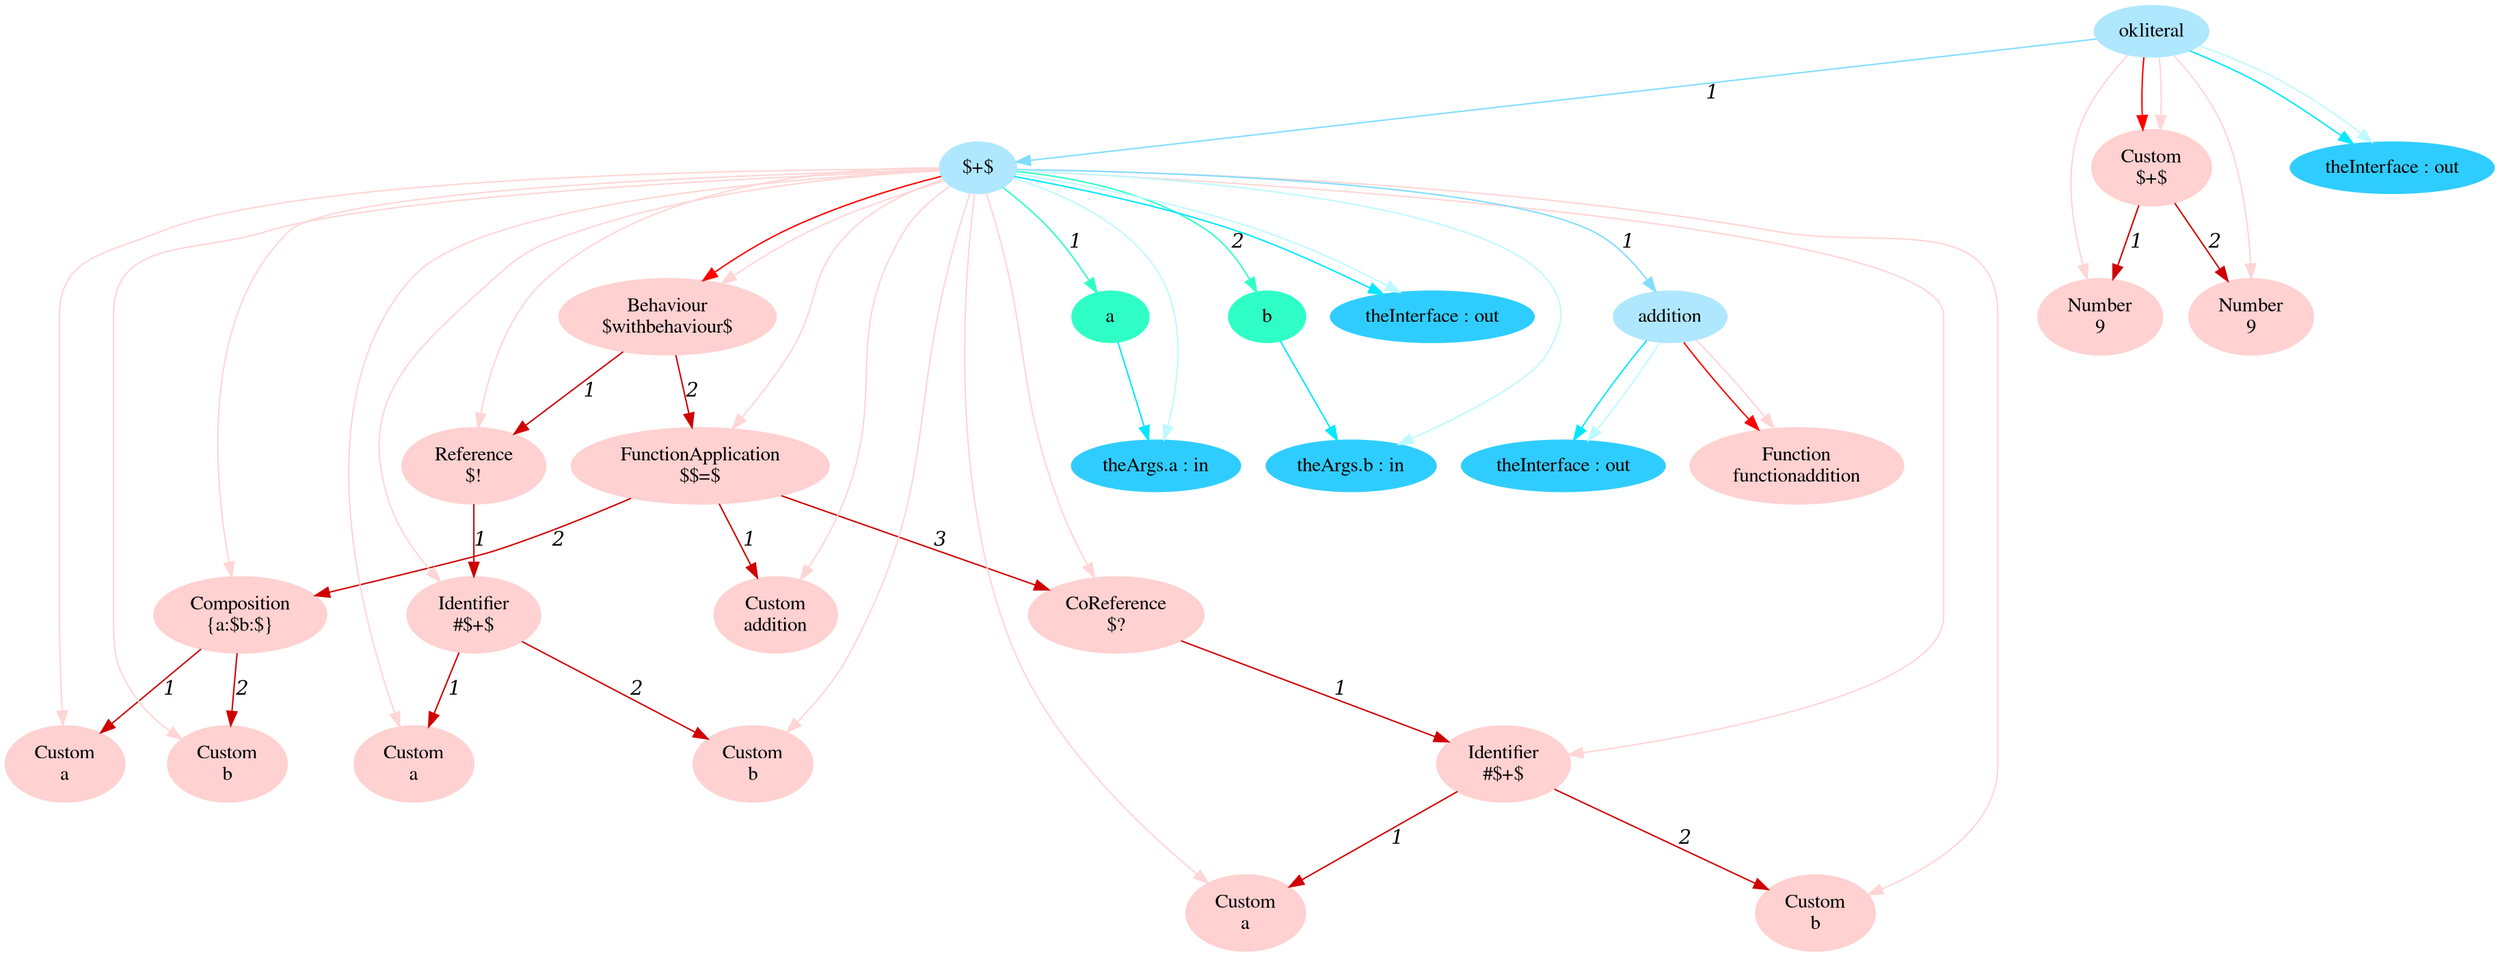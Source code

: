 digraph g{node_5028 [shape="ellipse", style="filled", color="#ffd1d1", fontname="Times", label="Function
functionaddition" ]
node_5045 [shape="ellipse", style="filled", color="#ffd1d1", fontname="Times", label="Behaviour
$withbehaviour$" ]
node_5047 [shape="ellipse", style="filled", color="#ffd1d1", fontname="Times", label="Reference
$!" ]
node_5049 [shape="ellipse", style="filled", color="#ffd1d1", fontname="Times", label="Identifier
#$+$" ]
node_5051 [shape="ellipse", style="filled", color="#ffd1d1", fontname="Times", label="Custom
a" ]
node_5053 [shape="ellipse", style="filled", color="#ffd1d1", fontname="Times", label="Custom
b" ]
node_5058 [shape="ellipse", style="filled", color="#ffd1d1", fontname="Times", label="FunctionApplication
$$=$" ]
node_5060 [shape="ellipse", style="filled", color="#ffd1d1", fontname="Times", label="Custom
addition" ]
node_5062 [shape="ellipse", style="filled", color="#ffd1d1", fontname="Times", label="Composition
{a:$b:$}" ]
node_5064 [shape="ellipse", style="filled", color="#ffd1d1", fontname="Times", label="Custom
a" ]
node_5066 [shape="ellipse", style="filled", color="#ffd1d1", fontname="Times", label="Custom
b" ]
node_5070 [shape="ellipse", style="filled", color="#ffd1d1", fontname="Times", label="CoReference
$?" ]
node_5072 [shape="ellipse", style="filled", color="#ffd1d1", fontname="Times", label="Identifier
#$+$" ]
node_5074 [shape="ellipse", style="filled", color="#ffd1d1", fontname="Times", label="Custom
a" ]
node_5076 [shape="ellipse", style="filled", color="#ffd1d1", fontname="Times", label="Custom
b" ]
node_5091 [shape="ellipse", style="filled", color="#ffd1d1", fontname="Times", label="Custom
$+$" ]
node_5093 [shape="ellipse", style="filled", color="#ffd1d1", fontname="Times", label="Number
9" ]
node_5095 [shape="ellipse", style="filled", color="#ffd1d1", fontname="Times", label="Number
9" ]
node_5022 [shape="ellipse", style="filled", color="#afe7ff", fontname="Times", label="okliteral" ]
node_5023 [shape="ellipse", style="filled", color="#afe7ff", fontname="Times", label="$+$" ]
node_5024 [shape="ellipse", style="filled", color="#afe7ff", fontname="Times", label="addition" ]
node_5032 [shape="ellipse", style="filled", color="#2fffc7", fontname="Times", label="a" ]
node_5036 [shape="ellipse", style="filled", color="#2fffc7", fontname="Times", label="b" ]
node_5025 [shape="ellipse", style="filled", color="#2fcdff", fontname="Times", label="theInterface : out" ]
node_5033 [shape="ellipse", style="filled", color="#2fcdff", fontname="Times", label="theArgs.a : in" ]
node_5037 [shape="ellipse", style="filled", color="#2fcdff", fontname="Times", label="theArgs.b : in" ]
node_5042 [shape="ellipse", style="filled", color="#2fcdff", fontname="Times", label="theInterface : out" ]
node_5088 [shape="ellipse", style="filled", color="#2fcdff", fontname="Times", label="theInterface : out" ]
node_5049 -> node_5051 [dir=forward, arrowHead=normal, fontname="Times-Italic", arrowsize=1, color="#d00000", label="1",  headlabel="", taillabel="" ]
node_5049 -> node_5053 [dir=forward, arrowHead=normal, fontname="Times-Italic", arrowsize=1, color="#d00000", label="2",  headlabel="", taillabel="" ]
node_5047 -> node_5049 [dir=forward, arrowHead=normal, fontname="Times-Italic", arrowsize=1, color="#d00000", label="1",  headlabel="", taillabel="" ]
node_5062 -> node_5064 [dir=forward, arrowHead=normal, fontname="Times-Italic", arrowsize=1, color="#d00000", label="1",  headlabel="", taillabel="" ]
node_5062 -> node_5066 [dir=forward, arrowHead=normal, fontname="Times-Italic", arrowsize=1, color="#d00000", label="2",  headlabel="", taillabel="" ]
node_5072 -> node_5074 [dir=forward, arrowHead=normal, fontname="Times-Italic", arrowsize=1, color="#d00000", label="1",  headlabel="", taillabel="" ]
node_5072 -> node_5076 [dir=forward, arrowHead=normal, fontname="Times-Italic", arrowsize=1, color="#d00000", label="2",  headlabel="", taillabel="" ]
node_5070 -> node_5072 [dir=forward, arrowHead=normal, fontname="Times-Italic", arrowsize=1, color="#d00000", label="1",  headlabel="", taillabel="" ]
node_5058 -> node_5060 [dir=forward, arrowHead=normal, fontname="Times-Italic", arrowsize=1, color="#d00000", label="1",  headlabel="", taillabel="" ]
node_5058 -> node_5062 [dir=forward, arrowHead=normal, fontname="Times-Italic", arrowsize=1, color="#d00000", label="2",  headlabel="", taillabel="" ]
node_5058 -> node_5070 [dir=forward, arrowHead=normal, fontname="Times-Italic", arrowsize=1, color="#d00000", label="3",  headlabel="", taillabel="" ]
node_5045 -> node_5047 [dir=forward, arrowHead=normal, fontname="Times-Italic", arrowsize=1, color="#d00000", label="1",  headlabel="", taillabel="" ]
node_5045 -> node_5058 [dir=forward, arrowHead=normal, fontname="Times-Italic", arrowsize=1, color="#d00000", label="2",  headlabel="", taillabel="" ]
node_5091 -> node_5093 [dir=forward, arrowHead=normal, fontname="Times-Italic", arrowsize=1, color="#d00000", label="1",  headlabel="", taillabel="" ]
node_5091 -> node_5095 [dir=forward, arrowHead=normal, fontname="Times-Italic", arrowsize=1, color="#d00000", label="2",  headlabel="", taillabel="" ]
node_5024 -> node_5028 [dir=forward, arrowHead=normal, fontname="Times-Italic", arrowsize=1, color="#ff0000", label="",  headlabel="", taillabel="" ]
node_5023 -> node_5045 [dir=forward, arrowHead=normal, fontname="Times-Italic", arrowsize=1, color="#ff0000", label="",  headlabel="", taillabel="" ]
node_5022 -> node_5091 [dir=forward, arrowHead=normal, fontname="Times-Italic", arrowsize=1, color="#ff0000", label="",  headlabel="", taillabel="" ]
node_5024 -> node_5028 [dir=forward, arrowHead=normal, fontname="Times-Italic", arrowsize=1, color="#ffd5d5", label="",  headlabel="", taillabel="" ]
node_5023 -> node_5045 [dir=forward, arrowHead=normal, fontname="Times-Italic", arrowsize=1, color="#ffd5d5", label="",  headlabel="", taillabel="" ]
node_5023 -> node_5047 [dir=forward, arrowHead=normal, fontname="Times-Italic", arrowsize=1, color="#ffd5d5", label="",  headlabel="", taillabel="" ]
node_5023 -> node_5049 [dir=forward, arrowHead=normal, fontname="Times-Italic", arrowsize=1, color="#ffd5d5", label="",  headlabel="", taillabel="" ]
node_5023 -> node_5051 [dir=forward, arrowHead=normal, fontname="Times-Italic", arrowsize=1, color="#ffd5d5", label="",  headlabel="", taillabel="" ]
node_5023 -> node_5053 [dir=forward, arrowHead=normal, fontname="Times-Italic", arrowsize=1, color="#ffd5d5", label="",  headlabel="", taillabel="" ]
node_5023 -> node_5058 [dir=forward, arrowHead=normal, fontname="Times-Italic", arrowsize=1, color="#ffd5d5", label="",  headlabel="", taillabel="" ]
node_5023 -> node_5060 [dir=forward, arrowHead=normal, fontname="Times-Italic", arrowsize=1, color="#ffd5d5", label="",  headlabel="", taillabel="" ]
node_5023 -> node_5062 [dir=forward, arrowHead=normal, fontname="Times-Italic", arrowsize=1, color="#ffd5d5", label="",  headlabel="", taillabel="" ]
node_5023 -> node_5064 [dir=forward, arrowHead=normal, fontname="Times-Italic", arrowsize=1, color="#ffd5d5", label="",  headlabel="", taillabel="" ]
node_5023 -> node_5066 [dir=forward, arrowHead=normal, fontname="Times-Italic", arrowsize=1, color="#ffd5d5", label="",  headlabel="", taillabel="" ]
node_5023 -> node_5070 [dir=forward, arrowHead=normal, fontname="Times-Italic", arrowsize=1, color="#ffd5d5", label="",  headlabel="", taillabel="" ]
node_5023 -> node_5072 [dir=forward, arrowHead=normal, fontname="Times-Italic", arrowsize=1, color="#ffd5d5", label="",  headlabel="", taillabel="" ]
node_5023 -> node_5074 [dir=forward, arrowHead=normal, fontname="Times-Italic", arrowsize=1, color="#ffd5d5", label="",  headlabel="", taillabel="" ]
node_5023 -> node_5076 [dir=forward, arrowHead=normal, fontname="Times-Italic", arrowsize=1, color="#ffd5d5", label="",  headlabel="", taillabel="" ]
node_5022 -> node_5091 [dir=forward, arrowHead=normal, fontname="Times-Italic", arrowsize=1, color="#ffd5d5", label="",  headlabel="", taillabel="" ]
node_5022 -> node_5093 [dir=forward, arrowHead=normal, fontname="Times-Italic", arrowsize=1, color="#ffd5d5", label="",  headlabel="", taillabel="" ]
node_5022 -> node_5095 [dir=forward, arrowHead=normal, fontname="Times-Italic", arrowsize=1, color="#ffd5d5", label="",  headlabel="", taillabel="" ]
node_5023 -> node_5032 [dir=forward, arrowHead=normal, fontname="Times-Italic", arrowsize=1, color="#2fffc7", label="1",  headlabel="", taillabel="" ]
node_5023 -> node_5036 [dir=forward, arrowHead=normal, fontname="Times-Italic", arrowsize=1, color="#2fffc7", label="2",  headlabel="", taillabel="" ]
node_5032 -> node_5033 [dir=forward, arrowHead=normal, fontname="Times-Italic", arrowsize=1, color="#00e8ff", label="",  headlabel="", taillabel="" ]
node_5036 -> node_5037 [dir=forward, arrowHead=normal, fontname="Times-Italic", arrowsize=1, color="#00e8ff", label="",  headlabel="", taillabel="" ]
node_5024 -> node_5025 [dir=forward, arrowHead=normal, fontname="Times-Italic", arrowsize=1, color="#00e8ff", label="",  headlabel="", taillabel="" ]
node_5023 -> node_5042 [dir=forward, arrowHead=normal, fontname="Times-Italic", arrowsize=1, color="#00e8ff", label="",  headlabel="", taillabel="" ]
node_5022 -> node_5088 [dir=forward, arrowHead=normal, fontname="Times-Italic", arrowsize=1, color="#00e8ff", label="",  headlabel="", taillabel="" ]
node_5024 -> node_5025 [dir=forward, arrowHead=normal, fontname="Times-Italic", arrowsize=1, color="#bef9ff", label="",  headlabel="", taillabel="" ]
node_5023 -> node_5033 [dir=forward, arrowHead=normal, fontname="Times-Italic", arrowsize=1, color="#bef9ff", label="",  headlabel="", taillabel="" ]
node_5023 -> node_5037 [dir=forward, arrowHead=normal, fontname="Times-Italic", arrowsize=1, color="#bef9ff", label="",  headlabel="", taillabel="" ]
node_5023 -> node_5042 [dir=forward, arrowHead=normal, fontname="Times-Italic", arrowsize=1, color="#bef9ff", label="",  headlabel="", taillabel="" ]
node_5022 -> node_5088 [dir=forward, arrowHead=normal, fontname="Times-Italic", arrowsize=1, color="#bef9ff", label="",  headlabel="", taillabel="" ]
node_5023 -> node_5024 [dir=forward, arrowHead=normal, fontname="Times-Italic", arrowsize=1, color="#81ddff", label="1",  headlabel="", taillabel="" ]
node_5022 -> node_5023 [dir=forward, arrowHead=normal, fontname="Times-Italic", arrowsize=1, color="#81ddff", label="1",  headlabel="", taillabel="" ]
}